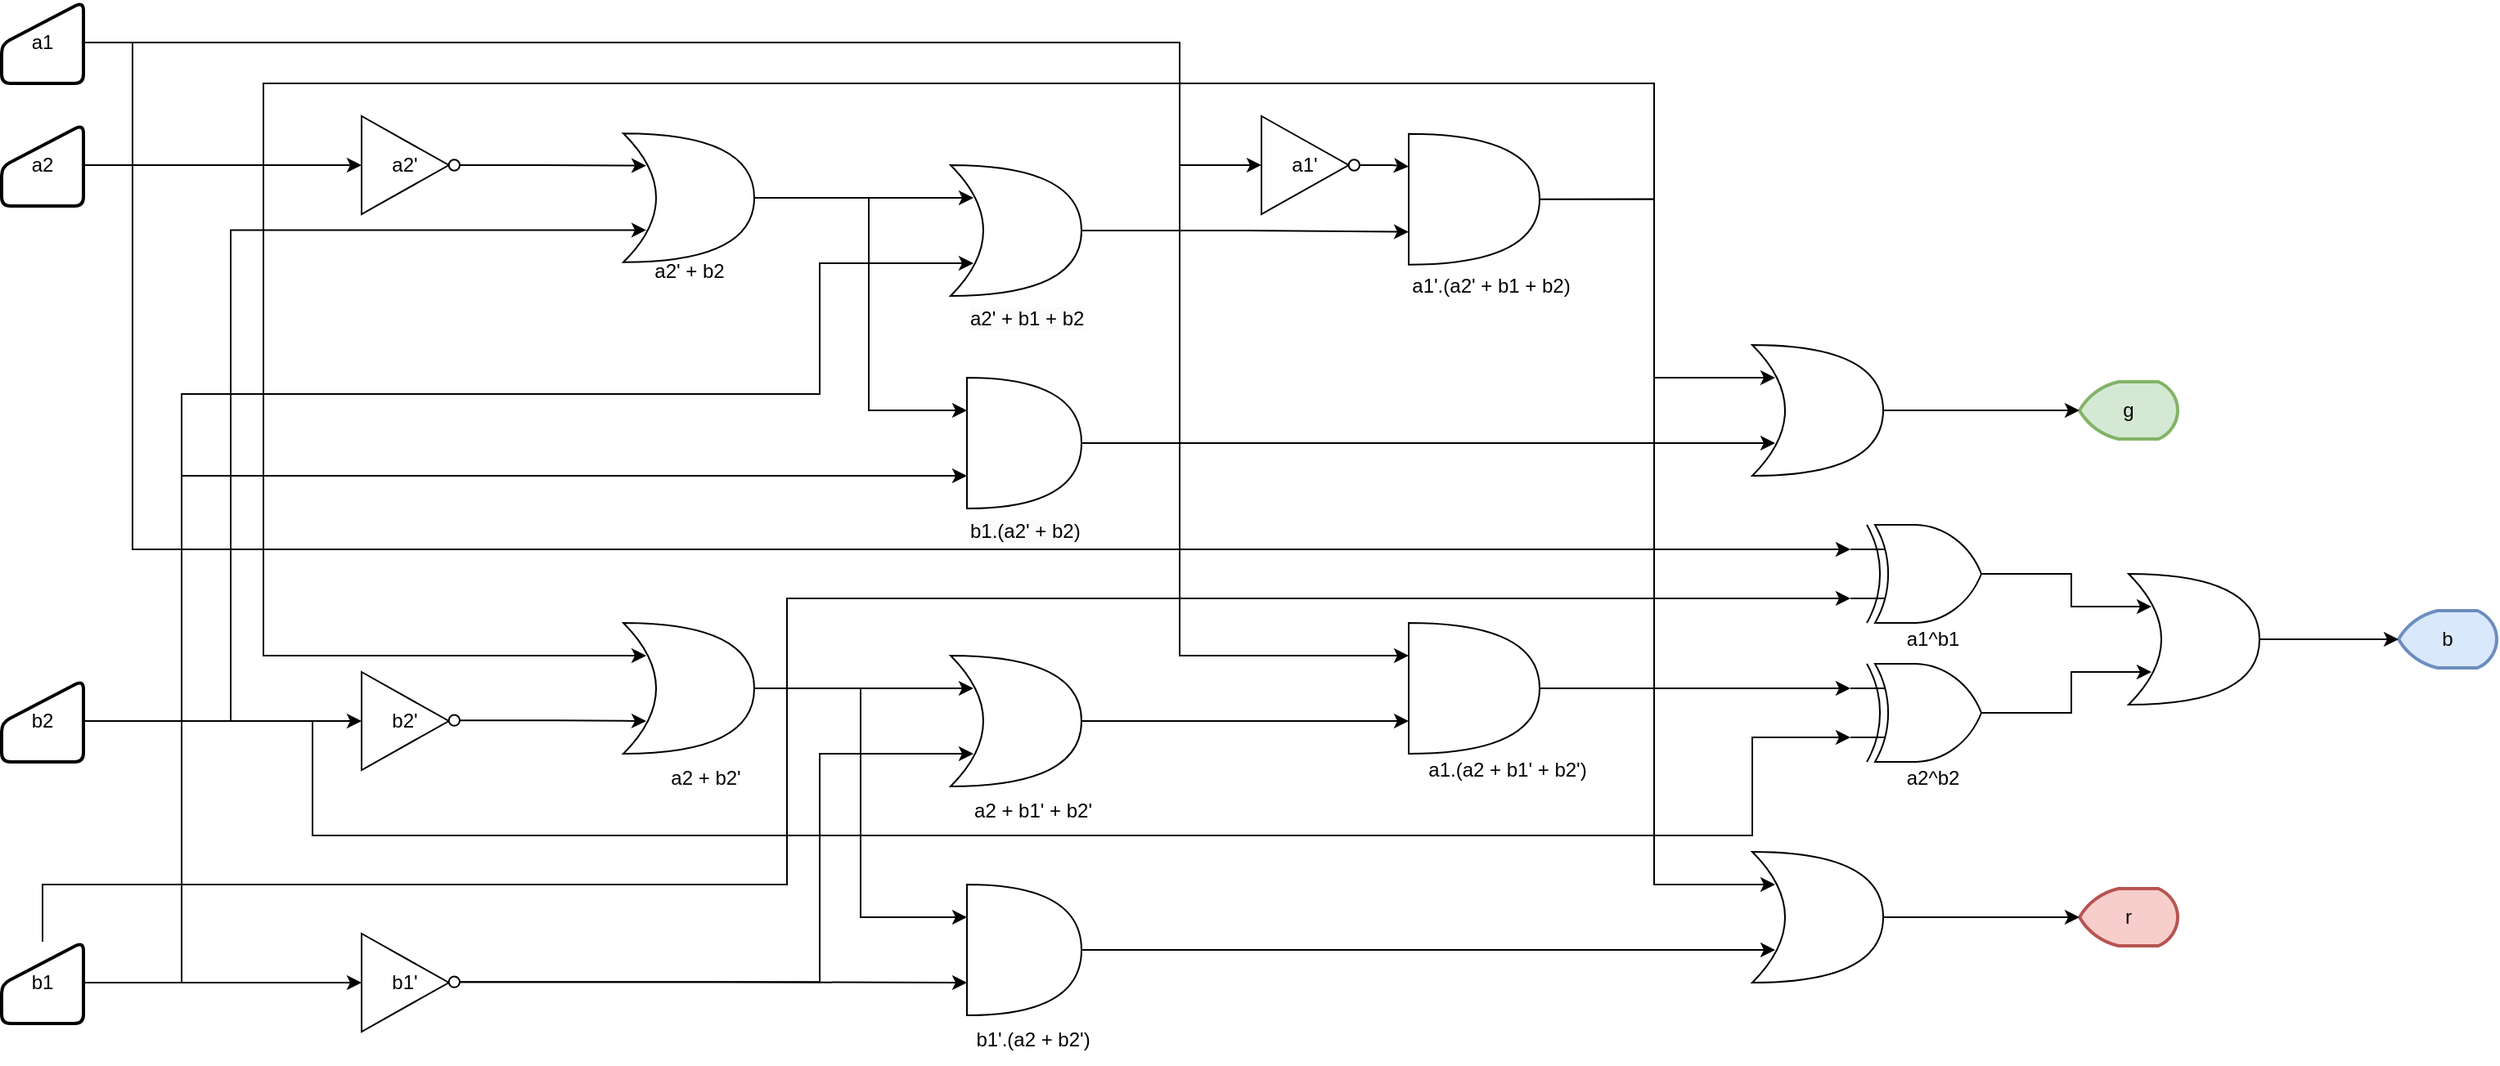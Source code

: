 <mxfile version="26.0.14">
  <diagram name="Page-1" id="YMpeEM0emrkQcf3CNv-r">
    <mxGraphModel dx="1754" dy="534" grid="1" gridSize="1" guides="1" tooltips="1" connect="1" arrows="1" fold="1" page="1" pageScale="1" pageWidth="850" pageHeight="1100" math="0" shadow="0">
      <root>
        <mxCell id="0" />
        <mxCell id="1" parent="0" />
        <mxCell id="6POHzfX0X49WXBiu22xe-26" style="edgeStyle=orthogonalEdgeStyle;rounded=0;orthogonalLoop=1;jettySize=auto;html=1;exitX=1;exitY=0.5;exitDx=0;exitDy=0;entryX=0;entryY=0.25;entryDx=0;entryDy=0;entryPerimeter=0;" parent="1" source="6POHzfX0X49WXBiu22xe-3" target="6POHzfX0X49WXBiu22xe-45" edge="1">
          <mxGeometry relative="1" as="geometry">
            <mxPoint x="600" y="560" as="targetPoint" />
            <Array as="points">
              <mxPoint x="500" y="185" />
              <mxPoint x="500" y="560" />
            </Array>
          </mxGeometry>
        </mxCell>
        <mxCell id="6POHzfX0X49WXBiu22xe-82" style="edgeStyle=orthogonalEdgeStyle;rounded=0;orthogonalLoop=1;jettySize=auto;html=1;exitX=1;exitY=0.5;exitDx=0;exitDy=0;entryX=0;entryY=0.5;entryDx=0;entryDy=0;" parent="1" edge="1">
          <mxGeometry relative="1" as="geometry">
            <Array as="points">
              <mxPoint x="500" y="185" />
              <mxPoint x="500" y="260" />
            </Array>
            <mxPoint x="-170" y="184.98" as="sourcePoint" />
            <mxPoint x="550" y="259.98" as="targetPoint" />
          </mxGeometry>
        </mxCell>
        <mxCell id="6POHzfX0X49WXBiu22xe-3" value="a1" style="html=1;strokeWidth=2;shape=manualInput;whiteSpace=wrap;rounded=1;size=26;arcSize=11;" parent="1" vertex="1">
          <mxGeometry x="-220" y="160" width="50" height="50" as="geometry" />
        </mxCell>
        <mxCell id="6POHzfX0X49WXBiu22xe-28" style="edgeStyle=orthogonalEdgeStyle;rounded=0;orthogonalLoop=1;jettySize=auto;html=1;entryX=0;entryY=0.5;entryDx=0;entryDy=0;strokeColor=#000000;" parent="1" source="6POHzfX0X49WXBiu22xe-5" target="6POHzfX0X49WXBiu22xe-20" edge="1">
          <mxGeometry relative="1" as="geometry">
            <Array as="points">
              <mxPoint x="-130" y="760" />
              <mxPoint x="-130" y="760" />
            </Array>
          </mxGeometry>
        </mxCell>
        <mxCell id="6POHzfX0X49WXBiu22xe-58" style="edgeStyle=orthogonalEdgeStyle;rounded=0;orthogonalLoop=1;jettySize=auto;html=1;entryX=0.175;entryY=0.75;entryDx=0;entryDy=0;entryPerimeter=0;strokeWidth=1;strokeColor=#000000;exitX=1;exitY=0.5;exitDx=0;exitDy=0;" parent="1" source="6POHzfX0X49WXBiu22xe-5" target="6POHzfX0X49WXBiu22xe-59" edge="1">
          <mxGeometry relative="1" as="geometry">
            <mxPoint x="330" y="510" as="targetPoint" />
            <Array as="points">
              <mxPoint x="-110" y="760" />
              <mxPoint x="-110" y="400" />
              <mxPoint x="280" y="400" />
              <mxPoint x="280" y="320" />
            </Array>
          </mxGeometry>
        </mxCell>
        <mxCell id="6POHzfX0X49WXBiu22xe-5" value="b1" style="html=1;strokeWidth=2;shape=manualInput;whiteSpace=wrap;rounded=1;size=26;arcSize=11;" parent="1" vertex="1">
          <mxGeometry x="-220" y="735" width="50" height="50" as="geometry" />
        </mxCell>
        <mxCell id="6POHzfX0X49WXBiu22xe-29" style="edgeStyle=orthogonalEdgeStyle;rounded=0;orthogonalLoop=1;jettySize=auto;html=1;entryX=0;entryY=0.5;entryDx=0;entryDy=0;strokeColor=#000000;" parent="1" source="6POHzfX0X49WXBiu22xe-6" target="6POHzfX0X49WXBiu22xe-24" edge="1">
          <mxGeometry relative="1" as="geometry" />
        </mxCell>
        <mxCell id="6POHzfX0X49WXBiu22xe-6" value="b2" style="html=1;strokeWidth=2;shape=manualInput;whiteSpace=wrap;rounded=1;size=26;arcSize=11;" parent="1" vertex="1">
          <mxGeometry x="-220" y="575" width="50" height="50" as="geometry" />
        </mxCell>
        <mxCell id="6POHzfX0X49WXBiu22xe-9" value="r" style="strokeWidth=2;html=1;shape=mxgraph.flowchart.display;whiteSpace=wrap;fillColor=#f8cecc;strokeColor=#b85450;" parent="1" vertex="1">
          <mxGeometry x="1050" y="702.5" width="60" height="35" as="geometry" />
        </mxCell>
        <mxCell id="6POHzfX0X49WXBiu22xe-10" value="g" style="strokeWidth=2;html=1;shape=mxgraph.flowchart.display;whiteSpace=wrap;fillColor=#d5e8d4;strokeColor=#82b366;" parent="1" vertex="1">
          <mxGeometry x="1050" y="392.5" width="60" height="35" as="geometry" />
        </mxCell>
        <mxCell id="6POHzfX0X49WXBiu22xe-11" value="b" style="strokeWidth=2;html=1;shape=mxgraph.flowchart.display;whiteSpace=wrap;fillColor=#dae8fc;strokeColor=#6c8ebf;" parent="1" vertex="1">
          <mxGeometry x="1245" y="532.5" width="60" height="35" as="geometry" />
        </mxCell>
        <mxCell id="6POHzfX0X49WXBiu22xe-19" value="" style="group" parent="1" vertex="1" connectable="0">
          <mxGeometry y="730" width="60" height="60" as="geometry" />
        </mxCell>
        <mxCell id="6POHzfX0X49WXBiu22xe-20" value="b1&#39;" style="triangle;whiteSpace=wrap;html=1;" parent="6POHzfX0X49WXBiu22xe-19" vertex="1">
          <mxGeometry width="53.333" height="60" as="geometry" />
        </mxCell>
        <mxCell id="6POHzfX0X49WXBiu22xe-21" value="" style="ellipse;whiteSpace=wrap;html=1;aspect=fixed;strokeColor=#000000;" parent="6POHzfX0X49WXBiu22xe-19" vertex="1">
          <mxGeometry x="53.333" y="26.25" width="6.667" height="6.667" as="geometry" />
        </mxCell>
        <mxCell id="6POHzfX0X49WXBiu22xe-23" value="" style="group;strokeColor=none;" parent="1" vertex="1" connectable="0">
          <mxGeometry y="570" width="60" height="60" as="geometry" />
        </mxCell>
        <mxCell id="6POHzfX0X49WXBiu22xe-24" value="b2&#39;" style="triangle;whiteSpace=wrap;html=1;strokeColor=#000000;" parent="6POHzfX0X49WXBiu22xe-23" vertex="1">
          <mxGeometry width="53.333" height="60" as="geometry" />
        </mxCell>
        <mxCell id="6POHzfX0X49WXBiu22xe-25" value="" style="ellipse;whiteSpace=wrap;html=1;aspect=fixed;strokeColor=#000000;" parent="6POHzfX0X49WXBiu22xe-23" vertex="1">
          <mxGeometry x="53.333" y="26.25" width="6.667" height="6.667" as="geometry" />
        </mxCell>
        <mxCell id="6POHzfX0X49WXBiu22xe-33" style="edgeStyle=orthogonalEdgeStyle;rounded=0;orthogonalLoop=1;jettySize=auto;html=1;entryX=0.175;entryY=0.25;entryDx=0;entryDy=0;entryPerimeter=0;strokeColor=#000000;exitX=1;exitY=0.5;exitDx=0;exitDy=0;" parent="1" source="6POHzfX0X49WXBiu22xe-4" target="6POHzfX0X49WXBiu22xe-30" edge="1">
          <mxGeometry relative="1" as="geometry">
            <mxPoint x="-60" y="360" as="sourcePoint" />
            <Array as="points">
              <mxPoint x="-60" y="260" />
              <mxPoint x="-60" y="560" />
            </Array>
          </mxGeometry>
        </mxCell>
        <mxCell id="6POHzfX0X49WXBiu22xe-35" value="" style="group;strokeColor=none;" parent="1" vertex="1" connectable="0">
          <mxGeometry x="160" y="540" width="100" height="110.0" as="geometry" />
        </mxCell>
        <mxCell id="6POHzfX0X49WXBiu22xe-30" value="" style="shape=xor;whiteSpace=wrap;html=1;strokeColor=default;" parent="6POHzfX0X49WXBiu22xe-35" vertex="1">
          <mxGeometry width="80" height="80" as="geometry" />
        </mxCell>
        <mxCell id="6POHzfX0X49WXBiu22xe-34" value="a2 + b2&#39;" style="text;html=1;align=center;verticalAlign=middle;resizable=0;points=[];autosize=1;strokeColor=none;fillColor=none;" parent="6POHzfX0X49WXBiu22xe-35" vertex="1">
          <mxGeometry x="15" y="80" width="70" height="30" as="geometry" />
        </mxCell>
        <mxCell id="6POHzfX0X49WXBiu22xe-44" style="edgeStyle=orthogonalEdgeStyle;rounded=0;orthogonalLoop=1;jettySize=auto;html=1;exitX=1;exitY=0.5;exitDx=0;exitDy=0;strokeColor=#000000;entryX=0.175;entryY=0.75;entryDx=0;entryDy=0;entryPerimeter=0;" parent="1" source="6POHzfX0X49WXBiu22xe-6" target="6POHzfX0X49WXBiu22xe-37" edge="1">
          <mxGeometry relative="1" as="geometry">
            <mxPoint x="150" y="380" as="targetPoint" />
            <Array as="points">
              <mxPoint x="-80" y="600" />
              <mxPoint x="-80" y="300" />
            </Array>
          </mxGeometry>
        </mxCell>
        <mxCell id="6POHzfX0X49WXBiu22xe-45" value="" style="shape=or;whiteSpace=wrap;html=1;" parent="1" vertex="1">
          <mxGeometry x="640" y="540" width="80" height="80" as="geometry" />
        </mxCell>
        <mxCell id="6POHzfX0X49WXBiu22xe-46" value="" style="shape=or;whiteSpace=wrap;html=1;" parent="1" vertex="1">
          <mxGeometry x="370" y="700" width="70" height="80" as="geometry" />
        </mxCell>
        <mxCell id="6POHzfX0X49WXBiu22xe-49" style="edgeStyle=orthogonalEdgeStyle;rounded=0;orthogonalLoop=1;jettySize=auto;html=1;entryX=0.175;entryY=0.75;entryDx=0;entryDy=0;entryPerimeter=0;strokeColor=#000000;" parent="1" source="6POHzfX0X49WXBiu22xe-25" target="6POHzfX0X49WXBiu22xe-30" edge="1">
          <mxGeometry relative="1" as="geometry">
            <Array as="points">
              <mxPoint x="120" y="600" />
              <mxPoint x="120" y="600" />
            </Array>
          </mxGeometry>
        </mxCell>
        <mxCell id="6POHzfX0X49WXBiu22xe-51" value="a1&#39;.(a2&#39; + b1 + b2)" style="text;html=1;align=center;verticalAlign=middle;resizable=0;points=[];autosize=1;strokeColor=none;fillColor=none;" parent="1" vertex="1">
          <mxGeometry x="630" y="319.38" width="120" height="30" as="geometry" />
        </mxCell>
        <mxCell id="6POHzfX0X49WXBiu22xe-54" value="a1.(a2 + b1&#39; + b2&#39;)" style="text;html=1;align=center;verticalAlign=middle;resizable=0;points=[];autosize=1;strokeColor=none;fillColor=none;" parent="1" vertex="1">
          <mxGeometry x="640" y="615" width="120" height="30" as="geometry" />
        </mxCell>
        <mxCell id="6POHzfX0X49WXBiu22xe-55" value="" style="shape=xor;whiteSpace=wrap;html=1;" parent="1" vertex="1">
          <mxGeometry x="360" y="560" width="80" height="80" as="geometry" />
        </mxCell>
        <mxCell id="6POHzfX0X49WXBiu22xe-56" style="edgeStyle=orthogonalEdgeStyle;rounded=0;orthogonalLoop=1;jettySize=auto;html=1;entryX=0.175;entryY=0.25;entryDx=0;entryDy=0;entryPerimeter=0;strokeColor=#000000;" parent="1" source="6POHzfX0X49WXBiu22xe-30" target="6POHzfX0X49WXBiu22xe-55" edge="1">
          <mxGeometry relative="1" as="geometry">
            <Array as="points">
              <mxPoint x="330" y="580" />
              <mxPoint x="330" y="580" />
            </Array>
          </mxGeometry>
        </mxCell>
        <mxCell id="6POHzfX0X49WXBiu22xe-57" style="edgeStyle=orthogonalEdgeStyle;rounded=0;orthogonalLoop=1;jettySize=auto;html=1;entryX=0.175;entryY=0.75;entryDx=0;entryDy=0;entryPerimeter=0;strokeColor=#000000;" parent="1" source="6POHzfX0X49WXBiu22xe-21" target="6POHzfX0X49WXBiu22xe-55" edge="1">
          <mxGeometry relative="1" as="geometry">
            <Array as="points">
              <mxPoint x="280" y="760" />
              <mxPoint x="280" y="620" />
            </Array>
          </mxGeometry>
        </mxCell>
        <mxCell id="6POHzfX0X49WXBiu22xe-61" value="&lt;span style=&quot;color: rgb(0, 0, 0); font-family: Helvetica; font-size: 12px; font-style: normal; font-variant-ligatures: normal; font-variant-caps: normal; font-weight: 400; letter-spacing: normal; orphans: 2; text-align: center; text-indent: 0px; text-transform: none; widows: 2; word-spacing: 0px; -webkit-text-stroke-width: 0px; white-space: nowrap; background-color: rgb(251, 251, 251); text-decoration-thickness: initial; text-decoration-style: initial; text-decoration-color: initial; float: none; display: inline !important;&quot;&gt;a2&#39; + b1 + b2&lt;/span&gt;" style="text;whiteSpace=wrap;html=1;" parent="1" vertex="1">
          <mxGeometry x="370" y="340" width="130" height="40" as="geometry" />
        </mxCell>
        <mxCell id="6POHzfX0X49WXBiu22xe-62" value="a2 + b1&#39; + b2&#39;" style="text;html=1;align=center;verticalAlign=middle;resizable=0;points=[];autosize=1;strokeColor=none;fillColor=none;" parent="1" vertex="1">
          <mxGeometry x="360" y="640" width="100" height="30" as="geometry" />
        </mxCell>
        <mxCell id="6POHzfX0X49WXBiu22xe-63" style="edgeStyle=orthogonalEdgeStyle;rounded=0;orthogonalLoop=1;jettySize=auto;html=1;entryX=0;entryY=0.25;entryDx=0;entryDy=0;entryPerimeter=0;" parent="1" source="6POHzfX0X49WXBiu22xe-30" target="6POHzfX0X49WXBiu22xe-46" edge="1">
          <mxGeometry relative="1" as="geometry" />
        </mxCell>
        <mxCell id="6POHzfX0X49WXBiu22xe-64" style="edgeStyle=orthogonalEdgeStyle;rounded=0;orthogonalLoop=1;jettySize=auto;html=1;entryX=0;entryY=0.75;entryDx=0;entryDy=0;entryPerimeter=0;" parent="1" source="6POHzfX0X49WXBiu22xe-21" target="6POHzfX0X49WXBiu22xe-46" edge="1">
          <mxGeometry relative="1" as="geometry" />
        </mxCell>
        <mxCell id="6POHzfX0X49WXBiu22xe-65" value="b1&#39;.(a2 + b2&#39;)" style="text;html=1;align=center;verticalAlign=middle;resizable=0;points=[];autosize=1;strokeColor=none;fillColor=none;" parent="1" vertex="1">
          <mxGeometry x="365" y="780" width="90" height="30" as="geometry" />
        </mxCell>
        <mxCell id="6POHzfX0X49WXBiu22xe-16" value="a2&#39;" style="triangle;whiteSpace=wrap;html=1;strokeColor=#000000;container=0;" parent="1" vertex="1">
          <mxGeometry y="230" width="53.333" height="60" as="geometry" />
        </mxCell>
        <mxCell id="6POHzfX0X49WXBiu22xe-17" value="" style="ellipse;whiteSpace=wrap;html=1;aspect=fixed;strokeColor=#000000;container=0;" parent="1" vertex="1">
          <mxGeometry x="53.333" y="256.67" width="6.667" height="6.667" as="geometry" />
        </mxCell>
        <mxCell id="6POHzfX0X49WXBiu22xe-27" style="edgeStyle=orthogonalEdgeStyle;rounded=0;orthogonalLoop=1;jettySize=auto;html=1;strokeColor=#000000;entryX=0;entryY=0.5;entryDx=0;entryDy=0;" parent="1" source="6POHzfX0X49WXBiu22xe-4" target="6POHzfX0X49WXBiu22xe-16" edge="1">
          <mxGeometry relative="1" as="geometry">
            <mxPoint y="285" as="targetPoint" />
          </mxGeometry>
        </mxCell>
        <mxCell id="6POHzfX0X49WXBiu22xe-4" value="a2" style="html=1;strokeWidth=2;shape=manualInput;whiteSpace=wrap;rounded=1;size=26;arcSize=11;container=0;" parent="1" vertex="1">
          <mxGeometry x="-220" y="235" width="50" height="50" as="geometry" />
        </mxCell>
        <mxCell id="6POHzfX0X49WXBiu22xe-38" value="a2&#39; + b2" style="text;html=1;align=center;verticalAlign=middle;resizable=0;points=[];autosize=1;strokeColor=none;fillColor=none;container=0;" parent="1" vertex="1">
          <mxGeometry x="165" y="310" width="70" height="30" as="geometry" />
        </mxCell>
        <mxCell id="6POHzfX0X49WXBiu22xe-37" value="" style="shape=xor;whiteSpace=wrap;html=1;strokeColor=#000000;container=0;" parent="1" vertex="1">
          <mxGeometry x="160" y="240.63" width="80" height="78.75" as="geometry" />
        </mxCell>
        <mxCell id="6POHzfX0X49WXBiu22xe-59" value="" style="shape=xor;whiteSpace=wrap;html=1;container=0;" parent="1" vertex="1">
          <mxGeometry x="360" y="260" width="80" height="80" as="geometry" />
        </mxCell>
        <mxCell id="6POHzfX0X49WXBiu22xe-69" style="edgeStyle=orthogonalEdgeStyle;rounded=0;orthogonalLoop=1;jettySize=auto;html=1;entryX=0.175;entryY=0.25;entryDx=0;entryDy=0;entryPerimeter=0;" parent="1" source="6POHzfX0X49WXBiu22xe-17" target="6POHzfX0X49WXBiu22xe-37" edge="1">
          <mxGeometry relative="1" as="geometry" />
        </mxCell>
        <mxCell id="6POHzfX0X49WXBiu22xe-70" style="edgeStyle=orthogonalEdgeStyle;rounded=0;orthogonalLoop=1;jettySize=auto;html=1;exitX=1;exitY=0.5;exitDx=0;exitDy=0;exitPerimeter=0;entryX=0.175;entryY=0.25;entryDx=0;entryDy=0;entryPerimeter=0;" parent="1" source="6POHzfX0X49WXBiu22xe-37" target="6POHzfX0X49WXBiu22xe-59" edge="1">
          <mxGeometry relative="1" as="geometry" />
        </mxCell>
        <mxCell id="6POHzfX0X49WXBiu22xe-71" value="" style="shape=or;whiteSpace=wrap;html=1;" parent="1" vertex="1">
          <mxGeometry x="370" y="390" width="70" height="80" as="geometry" />
        </mxCell>
        <mxCell id="6POHzfX0X49WXBiu22xe-72" style="edgeStyle=orthogonalEdgeStyle;rounded=0;orthogonalLoop=1;jettySize=auto;html=1;entryX=0;entryY=0.25;entryDx=0;entryDy=0;entryPerimeter=0;" parent="1" source="6POHzfX0X49WXBiu22xe-37" target="6POHzfX0X49WXBiu22xe-71" edge="1">
          <mxGeometry relative="1" as="geometry">
            <Array as="points">
              <mxPoint x="310" y="280" />
              <mxPoint x="310" y="410" />
            </Array>
          </mxGeometry>
        </mxCell>
        <mxCell id="6POHzfX0X49WXBiu22xe-73" style="edgeStyle=orthogonalEdgeStyle;rounded=0;orthogonalLoop=1;jettySize=auto;html=1;entryX=0;entryY=0.75;entryDx=0;entryDy=0;entryPerimeter=0;" parent="1" source="6POHzfX0X49WXBiu22xe-5" target="6POHzfX0X49WXBiu22xe-71" edge="1">
          <mxGeometry relative="1" as="geometry">
            <Array as="points">
              <mxPoint x="-110" y="760" />
              <mxPoint x="-110" y="450" />
            </Array>
          </mxGeometry>
        </mxCell>
        <mxCell id="6POHzfX0X49WXBiu22xe-74" value="&lt;span style=&quot;color: rgb(0, 0, 0); font-family: Helvetica; font-size: 12px; font-style: normal; font-variant-ligatures: normal; font-variant-caps: normal; font-weight: 400; letter-spacing: normal; orphans: 2; text-align: center; text-indent: 0px; text-transform: none; widows: 2; word-spacing: 0px; -webkit-text-stroke-width: 0px; white-space: nowrap; background-color: rgb(251, 251, 251); text-decoration-thickness: initial; text-decoration-style: initial; text-decoration-color: initial; float: none; display: inline !important;&quot;&gt;b1.(a2&#39; + b2)&lt;/span&gt;" style="text;whiteSpace=wrap;html=1;" parent="1" vertex="1">
          <mxGeometry x="370" y="470" width="80" height="40" as="geometry" />
        </mxCell>
        <mxCell id="6POHzfX0X49WXBiu22xe-77" style="edgeStyle=orthogonalEdgeStyle;rounded=0;orthogonalLoop=1;jettySize=auto;html=1;entryX=0;entryY=0.75;entryDx=0;entryDy=0;entryPerimeter=0;" parent="1" source="6POHzfX0X49WXBiu22xe-55" target="6POHzfX0X49WXBiu22xe-45" edge="1">
          <mxGeometry relative="1" as="geometry" />
        </mxCell>
        <mxCell id="6POHzfX0X49WXBiu22xe-78" value="" style="shape=or;whiteSpace=wrap;html=1;" parent="1" vertex="1">
          <mxGeometry x="640" y="240.84" width="80" height="80" as="geometry" />
        </mxCell>
        <mxCell id="6POHzfX0X49WXBiu22xe-79" value="a1&#39;" style="triangle;whiteSpace=wrap;html=1;strokeColor=#000000;container=0;" parent="1" vertex="1">
          <mxGeometry x="550" y="230" width="53.333" height="60" as="geometry" />
        </mxCell>
        <mxCell id="6POHzfX0X49WXBiu22xe-81" style="edgeStyle=orthogonalEdgeStyle;rounded=0;orthogonalLoop=1;jettySize=auto;html=1;entryX=0;entryY=0.25;entryDx=0;entryDy=0;entryPerimeter=0;" parent="1" source="6POHzfX0X49WXBiu22xe-80" target="6POHzfX0X49WXBiu22xe-78" edge="1">
          <mxGeometry relative="1" as="geometry" />
        </mxCell>
        <mxCell id="6POHzfX0X49WXBiu22xe-83" style="edgeStyle=orthogonalEdgeStyle;rounded=0;orthogonalLoop=1;jettySize=auto;html=1;exitX=1;exitY=0.5;exitDx=0;exitDy=0;exitPerimeter=0;entryX=0;entryY=0.75;entryDx=0;entryDy=0;entryPerimeter=0;" parent="1" source="6POHzfX0X49WXBiu22xe-59" target="6POHzfX0X49WXBiu22xe-78" edge="1">
          <mxGeometry relative="1" as="geometry" />
        </mxCell>
        <mxCell id="6POHzfX0X49WXBiu22xe-80" value="" style="ellipse;whiteSpace=wrap;html=1;aspect=fixed;strokeColor=#000000;container=0;" parent="1" vertex="1">
          <mxGeometry x="603.333" y="256.67" width="6.667" height="6.667" as="geometry" />
        </mxCell>
        <mxCell id="6POHzfX0X49WXBiu22xe-85" value="" style="shape=xor;whiteSpace=wrap;html=1;container=0;" parent="1" vertex="1">
          <mxGeometry x="850" y="370" width="80" height="80" as="geometry" />
        </mxCell>
        <mxCell id="6POHzfX0X49WXBiu22xe-86" style="edgeStyle=orthogonalEdgeStyle;rounded=0;orthogonalLoop=1;jettySize=auto;html=1;exitX=1;exitY=0.5;exitDx=0;exitDy=0;exitPerimeter=0;entryX=0.175;entryY=0.25;entryDx=0;entryDy=0;entryPerimeter=0;" parent="1" source="6POHzfX0X49WXBiu22xe-78" target="6POHzfX0X49WXBiu22xe-85" edge="1">
          <mxGeometry relative="1" as="geometry">
            <Array as="points">
              <mxPoint x="790" y="281" />
              <mxPoint x="790" y="390" />
            </Array>
          </mxGeometry>
        </mxCell>
        <mxCell id="6POHzfX0X49WXBiu22xe-87" style="edgeStyle=orthogonalEdgeStyle;rounded=0;orthogonalLoop=1;jettySize=auto;html=1;entryX=0.175;entryY=0.75;entryDx=0;entryDy=0;entryPerimeter=0;" parent="1" source="6POHzfX0X49WXBiu22xe-71" target="6POHzfX0X49WXBiu22xe-85" edge="1">
          <mxGeometry relative="1" as="geometry">
            <Array as="points">
              <mxPoint x="830" y="430" />
              <mxPoint x="830" y="430" />
            </Array>
          </mxGeometry>
        </mxCell>
        <mxCell id="6POHzfX0X49WXBiu22xe-89" style="edgeStyle=orthogonalEdgeStyle;rounded=0;orthogonalLoop=1;jettySize=auto;html=1;entryX=0;entryY=0.5;entryDx=0;entryDy=0;entryPerimeter=0;" parent="1" source="6POHzfX0X49WXBiu22xe-85" target="6POHzfX0X49WXBiu22xe-10" edge="1">
          <mxGeometry relative="1" as="geometry" />
        </mxCell>
        <mxCell id="6POHzfX0X49WXBiu22xe-90" value="" style="shape=xor;whiteSpace=wrap;html=1;container=0;" parent="1" vertex="1">
          <mxGeometry x="850" y="680" width="80" height="80" as="geometry" />
        </mxCell>
        <mxCell id="6POHzfX0X49WXBiu22xe-92" style="edgeStyle=orthogonalEdgeStyle;rounded=0;orthogonalLoop=1;jettySize=auto;html=1;exitX=1;exitY=0.5;exitDx=0;exitDy=0;exitPerimeter=0;entryX=0.175;entryY=0.75;entryDx=0;entryDy=0;entryPerimeter=0;" parent="1" source="6POHzfX0X49WXBiu22xe-46" target="6POHzfX0X49WXBiu22xe-90" edge="1">
          <mxGeometry relative="1" as="geometry" />
        </mxCell>
        <mxCell id="6POHzfX0X49WXBiu22xe-93" style="edgeStyle=orthogonalEdgeStyle;rounded=0;orthogonalLoop=1;jettySize=auto;html=1;entryX=0.175;entryY=0.25;entryDx=0;entryDy=0;entryPerimeter=0;" parent="1" source="6POHzfX0X49WXBiu22xe-45" target="6POHzfX0X49WXBiu22xe-90" edge="1">
          <mxGeometry relative="1" as="geometry">
            <Array as="points">
              <mxPoint x="790" y="580" />
              <mxPoint x="790" y="700" />
            </Array>
          </mxGeometry>
        </mxCell>
        <mxCell id="6POHzfX0X49WXBiu22xe-94" style="edgeStyle=orthogonalEdgeStyle;rounded=0;orthogonalLoop=1;jettySize=auto;html=1;exitX=1;exitY=0.5;exitDx=0;exitDy=0;exitPerimeter=0;entryX=0;entryY=0.5;entryDx=0;entryDy=0;entryPerimeter=0;" parent="1" source="6POHzfX0X49WXBiu22xe-90" target="6POHzfX0X49WXBiu22xe-9" edge="1">
          <mxGeometry relative="1" as="geometry" />
        </mxCell>
        <mxCell id="6POHzfX0X49WXBiu22xe-95" value="" style="verticalLabelPosition=bottom;shadow=0;dashed=0;align=center;html=1;verticalAlign=top;shape=mxgraph.electrical.logic_gates.logic_gate;operation=xor;" parent="1" vertex="1">
          <mxGeometry x="910" y="480" width="100" height="60" as="geometry" />
        </mxCell>
        <mxCell id="6POHzfX0X49WXBiu22xe-96" style="edgeStyle=orthogonalEdgeStyle;rounded=0;orthogonalLoop=1;jettySize=auto;html=1;entryX=0;entryY=0.25;entryDx=0;entryDy=0;entryPerimeter=0;exitX=1;exitY=0.5;exitDx=0;exitDy=0;" parent="1" source="6POHzfX0X49WXBiu22xe-3" target="6POHzfX0X49WXBiu22xe-95" edge="1">
          <mxGeometry relative="1" as="geometry">
            <Array as="points">
              <mxPoint x="-140" y="185" />
              <mxPoint x="-140" y="495" />
            </Array>
            <mxPoint x="-200" y="179.38" as="sourcePoint" />
            <mxPoint x="890" y="489.38" as="targetPoint" />
          </mxGeometry>
        </mxCell>
        <mxCell id="6POHzfX0X49WXBiu22xe-97" style="edgeStyle=orthogonalEdgeStyle;rounded=0;orthogonalLoop=1;jettySize=auto;html=1;entryX=0;entryY=0.75;entryDx=0;entryDy=0;entryPerimeter=0;" parent="1" source="6POHzfX0X49WXBiu22xe-5" target="6POHzfX0X49WXBiu22xe-95" edge="1">
          <mxGeometry relative="1" as="geometry">
            <Array as="points">
              <mxPoint x="-195" y="700" />
              <mxPoint x="260" y="700" />
              <mxPoint x="260" y="525" />
            </Array>
          </mxGeometry>
        </mxCell>
        <mxCell id="6POHzfX0X49WXBiu22xe-98" value="a1^b1" style="text;html=1;align=center;verticalAlign=middle;resizable=0;points=[];autosize=1;strokeColor=none;fillColor=none;" parent="1" vertex="1">
          <mxGeometry x="930" y="535" width="60" height="30" as="geometry" />
        </mxCell>
        <mxCell id="6POHzfX0X49WXBiu22xe-99" value="" style="verticalLabelPosition=bottom;shadow=0;dashed=0;align=center;html=1;verticalAlign=top;shape=mxgraph.electrical.logic_gates.logic_gate;operation=xor;" parent="1" vertex="1">
          <mxGeometry x="910" y="565" width="100" height="60" as="geometry" />
        </mxCell>
        <mxCell id="6POHzfX0X49WXBiu22xe-100" style="edgeStyle=orthogonalEdgeStyle;rounded=0;orthogonalLoop=1;jettySize=auto;html=1;exitX=1;exitY=0.5;exitDx=0;exitDy=0;entryX=0;entryY=0.25;entryDx=0;entryDy=0;entryPerimeter=0;" parent="1" source="6POHzfX0X49WXBiu22xe-4" target="6POHzfX0X49WXBiu22xe-99" edge="1">
          <mxGeometry relative="1" as="geometry">
            <Array as="points">
              <mxPoint x="-60" y="260" />
              <mxPoint x="-60" y="210" />
              <mxPoint x="790" y="210" />
              <mxPoint x="790" y="580" />
            </Array>
          </mxGeometry>
        </mxCell>
        <mxCell id="6POHzfX0X49WXBiu22xe-101" style="edgeStyle=orthogonalEdgeStyle;rounded=0;orthogonalLoop=1;jettySize=auto;html=1;exitX=1;exitY=0.5;exitDx=0;exitDy=0;entryX=0;entryY=0.75;entryDx=0;entryDy=0;entryPerimeter=0;" parent="1" source="6POHzfX0X49WXBiu22xe-6" target="6POHzfX0X49WXBiu22xe-99" edge="1">
          <mxGeometry relative="1" as="geometry">
            <Array as="points">
              <mxPoint x="-30" y="600" />
              <mxPoint x="-30" y="670" />
              <mxPoint x="850" y="670" />
            </Array>
          </mxGeometry>
        </mxCell>
        <mxCell id="6POHzfX0X49WXBiu22xe-102" value="a2^b2" style="text;html=1;align=center;verticalAlign=middle;resizable=0;points=[];autosize=1;strokeColor=none;fillColor=none;" parent="1" vertex="1">
          <mxGeometry x="930" y="620" width="60" height="30" as="geometry" />
        </mxCell>
        <mxCell id="6POHzfX0X49WXBiu22xe-104" value="" style="shape=xor;whiteSpace=wrap;html=1;container=0;" parent="1" vertex="1">
          <mxGeometry x="1080" y="510" width="80" height="80" as="geometry" />
        </mxCell>
        <mxCell id="6POHzfX0X49WXBiu22xe-105" style="edgeStyle=orthogonalEdgeStyle;rounded=0;orthogonalLoop=1;jettySize=auto;html=1;exitX=1;exitY=0.5;exitDx=0;exitDy=0;exitPerimeter=0;entryX=0.175;entryY=0.25;entryDx=0;entryDy=0;entryPerimeter=0;" parent="1" source="6POHzfX0X49WXBiu22xe-95" target="6POHzfX0X49WXBiu22xe-104" edge="1">
          <mxGeometry relative="1" as="geometry" />
        </mxCell>
        <mxCell id="6POHzfX0X49WXBiu22xe-106" style="edgeStyle=orthogonalEdgeStyle;rounded=0;orthogonalLoop=1;jettySize=auto;html=1;exitX=1;exitY=0.5;exitDx=0;exitDy=0;exitPerimeter=0;entryX=0.175;entryY=0.75;entryDx=0;entryDy=0;entryPerimeter=0;" parent="1" source="6POHzfX0X49WXBiu22xe-99" target="6POHzfX0X49WXBiu22xe-104" edge="1">
          <mxGeometry relative="1" as="geometry" />
        </mxCell>
        <mxCell id="6POHzfX0X49WXBiu22xe-107" style="edgeStyle=orthogonalEdgeStyle;rounded=0;orthogonalLoop=1;jettySize=auto;html=1;exitX=1;exitY=0.5;exitDx=0;exitDy=0;exitPerimeter=0;entryX=0;entryY=0.5;entryDx=0;entryDy=0;entryPerimeter=0;" parent="1" source="6POHzfX0X49WXBiu22xe-104" target="6POHzfX0X49WXBiu22xe-11" edge="1">
          <mxGeometry relative="1" as="geometry" />
        </mxCell>
      </root>
    </mxGraphModel>
  </diagram>
</mxfile>
